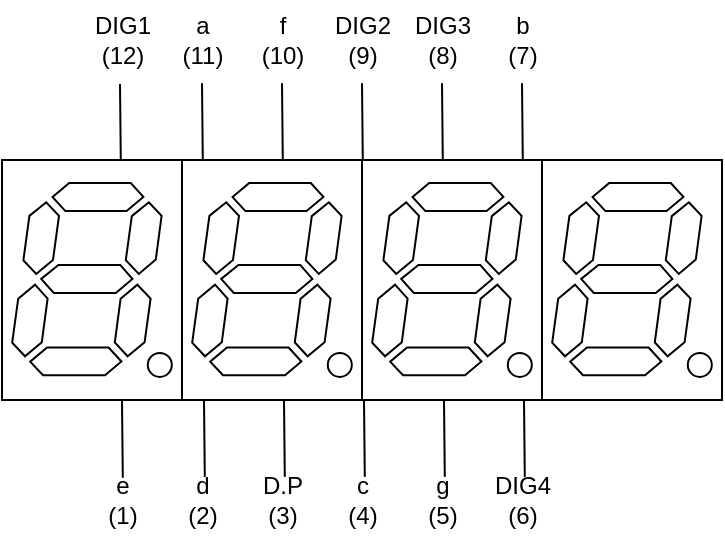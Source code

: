 <mxfile version="20.6.2" type="device"><diagram id="wFs8HGAnGA9m81SQF2eW" name="ページ1"><mxGraphModel dx="444" dy="-666" grid="1" gridSize="10" guides="1" tooltips="1" connect="1" arrows="1" fold="1" page="1" pageScale="1" pageWidth="827" pageHeight="1169" math="0" shadow="0"><root><mxCell id="0"/><mxCell id="1" parent="0"/><mxCell id="2NHGlfRoOKrraPsPSJ70-1" value="" style="rounded=0;whiteSpace=wrap;html=1;" vertex="1" parent="1"><mxGeometry x="400" y="1320" width="90" height="120" as="geometry"/></mxCell><mxCell id="2NHGlfRoOKrraPsPSJ70-2" value="" style="verticalLabelPosition=bottom;shadow=0;dashed=0;align=center;html=1;verticalAlign=top;shape=mxgraph.electrical.opto_electronics.7_segment_display_with_dp;pointerEvents=1;" vertex="1" parent="1"><mxGeometry x="405.1" y="1331.55" width="79.8" height="96.9" as="geometry"/></mxCell><mxCell id="2NHGlfRoOKrraPsPSJ70-3" value="" style="rounded=0;whiteSpace=wrap;html=1;" vertex="1" parent="1"><mxGeometry x="490" y="1320" width="90" height="120" as="geometry"/></mxCell><mxCell id="2NHGlfRoOKrraPsPSJ70-4" value="" style="verticalLabelPosition=bottom;shadow=0;dashed=0;align=center;html=1;verticalAlign=top;shape=mxgraph.electrical.opto_electronics.7_segment_display_with_dp;pointerEvents=1;" vertex="1" parent="1"><mxGeometry x="495.1" y="1331.55" width="79.8" height="96.9" as="geometry"/></mxCell><mxCell id="2NHGlfRoOKrraPsPSJ70-5" value="" style="rounded=0;whiteSpace=wrap;html=1;" vertex="1" parent="1"><mxGeometry x="580" y="1320" width="90" height="120" as="geometry"/></mxCell><mxCell id="2NHGlfRoOKrraPsPSJ70-6" value="" style="verticalLabelPosition=bottom;shadow=0;dashed=0;align=center;html=1;verticalAlign=top;shape=mxgraph.electrical.opto_electronics.7_segment_display_with_dp;pointerEvents=1;" vertex="1" parent="1"><mxGeometry x="585.1" y="1331.55" width="79.8" height="96.9" as="geometry"/></mxCell><mxCell id="2NHGlfRoOKrraPsPSJ70-7" value="" style="rounded=0;whiteSpace=wrap;html=1;" vertex="1" parent="1"><mxGeometry x="670" y="1320" width="90" height="120" as="geometry"/></mxCell><mxCell id="2NHGlfRoOKrraPsPSJ70-8" value="" style="verticalLabelPosition=bottom;shadow=0;dashed=0;align=center;html=1;verticalAlign=top;shape=mxgraph.electrical.opto_electronics.7_segment_display_with_dp;pointerEvents=1;" vertex="1" parent="1"><mxGeometry x="675.1" y="1331.55" width="79.8" height="96.9" as="geometry"/></mxCell><mxCell id="2NHGlfRoOKrraPsPSJ70-9" value="" style="endArrow=none;html=1;rounded=0;exitX=0.66;exitY=-0.013;exitDx=0;exitDy=0;exitPerimeter=0;" edge="1" parent="1"><mxGeometry width="50" height="50" relative="1" as="geometry"><mxPoint x="459.4" y="1320.44" as="sourcePoint"/><mxPoint x="459" y="1282" as="targetPoint"/></mxGeometry></mxCell><mxCell id="2NHGlfRoOKrraPsPSJ70-10" value="" style="endArrow=none;html=1;rounded=0;exitX=0.66;exitY=-0.013;exitDx=0;exitDy=0;exitPerimeter=0;" edge="1" parent="1"><mxGeometry width="50" height="50" relative="1" as="geometry"><mxPoint x="500.4" y="1320" as="sourcePoint"/><mxPoint x="500.0" y="1281.56" as="targetPoint"/></mxGeometry></mxCell><mxCell id="2NHGlfRoOKrraPsPSJ70-11" value="" style="endArrow=none;html=1;rounded=0;exitX=0.66;exitY=-0.013;exitDx=0;exitDy=0;exitPerimeter=0;" edge="1" parent="1"><mxGeometry width="50" height="50" relative="1" as="geometry"><mxPoint x="540.4" y="1320" as="sourcePoint"/><mxPoint x="540.0" y="1281.56" as="targetPoint"/></mxGeometry></mxCell><mxCell id="2NHGlfRoOKrraPsPSJ70-12" value="" style="endArrow=none;html=1;rounded=0;exitX=0.66;exitY=-0.013;exitDx=0;exitDy=0;exitPerimeter=0;" edge="1" parent="1"><mxGeometry width="50" height="50" relative="1" as="geometry"><mxPoint x="580.4" y="1320" as="sourcePoint"/><mxPoint x="580.0" y="1281.56" as="targetPoint"/></mxGeometry></mxCell><mxCell id="2NHGlfRoOKrraPsPSJ70-13" value="" style="endArrow=none;html=1;rounded=0;exitX=0.66;exitY=-0.013;exitDx=0;exitDy=0;exitPerimeter=0;" edge="1" parent="1"><mxGeometry width="50" height="50" relative="1" as="geometry"><mxPoint x="620.4" y="1320" as="sourcePoint"/><mxPoint x="620.0" y="1281.56" as="targetPoint"/></mxGeometry></mxCell><mxCell id="2NHGlfRoOKrraPsPSJ70-14" value="" style="endArrow=none;html=1;rounded=0;exitX=0.66;exitY=-0.013;exitDx=0;exitDy=0;exitPerimeter=0;" edge="1" parent="1"><mxGeometry width="50" height="50" relative="1" as="geometry"><mxPoint x="660.4" y="1320" as="sourcePoint"/><mxPoint x="660.0" y="1281.56" as="targetPoint"/></mxGeometry></mxCell><mxCell id="2NHGlfRoOKrraPsPSJ70-15" value="" style="endArrow=none;html=1;rounded=0;exitX=0.66;exitY=-0.013;exitDx=0;exitDy=0;exitPerimeter=0;" edge="1" parent="1"><mxGeometry width="50" height="50" relative="1" as="geometry"><mxPoint x="460.4" y="1478.88" as="sourcePoint"/><mxPoint x="460.0" y="1440.44" as="targetPoint"/></mxGeometry></mxCell><mxCell id="2NHGlfRoOKrraPsPSJ70-16" value="" style="endArrow=none;html=1;rounded=0;exitX=0.66;exitY=-0.013;exitDx=0;exitDy=0;exitPerimeter=0;" edge="1" parent="1"><mxGeometry width="50" height="50" relative="1" as="geometry"><mxPoint x="501.4" y="1478.44" as="sourcePoint"/><mxPoint x="501" y="1440" as="targetPoint"/></mxGeometry></mxCell><mxCell id="2NHGlfRoOKrraPsPSJ70-17" value="" style="endArrow=none;html=1;rounded=0;exitX=0.66;exitY=-0.013;exitDx=0;exitDy=0;exitPerimeter=0;" edge="1" parent="1"><mxGeometry width="50" height="50" relative="1" as="geometry"><mxPoint x="541.4" y="1478.44" as="sourcePoint"/><mxPoint x="541" y="1440" as="targetPoint"/></mxGeometry></mxCell><mxCell id="2NHGlfRoOKrraPsPSJ70-18" value="" style="endArrow=none;html=1;rounded=0;exitX=0.66;exitY=-0.013;exitDx=0;exitDy=0;exitPerimeter=0;" edge="1" parent="1"><mxGeometry width="50" height="50" relative="1" as="geometry"><mxPoint x="581.4" y="1478.44" as="sourcePoint"/><mxPoint x="581" y="1440" as="targetPoint"/></mxGeometry></mxCell><mxCell id="2NHGlfRoOKrraPsPSJ70-19" value="" style="endArrow=none;html=1;rounded=0;exitX=0.66;exitY=-0.013;exitDx=0;exitDy=0;exitPerimeter=0;" edge="1" parent="1"><mxGeometry width="50" height="50" relative="1" as="geometry"><mxPoint x="621.4" y="1478.44" as="sourcePoint"/><mxPoint x="621" y="1440" as="targetPoint"/></mxGeometry></mxCell><mxCell id="2NHGlfRoOKrraPsPSJ70-20" value="" style="endArrow=none;html=1;rounded=0;exitX=0.66;exitY=-0.013;exitDx=0;exitDy=0;exitPerimeter=0;" edge="1" parent="1"><mxGeometry width="50" height="50" relative="1" as="geometry"><mxPoint x="661.4" y="1478.44" as="sourcePoint"/><mxPoint x="661" y="1440" as="targetPoint"/></mxGeometry></mxCell><mxCell id="2NHGlfRoOKrraPsPSJ70-21" value="e&lt;br&gt;(1)" style="text;html=1;align=center;verticalAlign=middle;resizable=0;points=[];autosize=1;strokeColor=none;fillColor=none;" vertex="1" parent="1"><mxGeometry x="440" y="1470" width="40" height="40" as="geometry"/></mxCell><mxCell id="2NHGlfRoOKrraPsPSJ70-22" value="d&lt;br&gt;(2)" style="text;html=1;align=center;verticalAlign=middle;resizable=0;points=[];autosize=1;strokeColor=none;fillColor=none;" vertex="1" parent="1"><mxGeometry x="480" y="1470" width="40" height="40" as="geometry"/></mxCell><mxCell id="2NHGlfRoOKrraPsPSJ70-23" value="D.P&lt;br&gt;(3)" style="text;html=1;align=center;verticalAlign=middle;resizable=0;points=[];autosize=1;strokeColor=none;fillColor=none;" vertex="1" parent="1"><mxGeometry x="520" y="1470" width="40" height="40" as="geometry"/></mxCell><mxCell id="2NHGlfRoOKrraPsPSJ70-26" value="c&lt;br&gt;(4)" style="text;html=1;align=center;verticalAlign=middle;resizable=0;points=[];autosize=1;strokeColor=none;fillColor=none;" vertex="1" parent="1"><mxGeometry x="560" y="1470" width="40" height="40" as="geometry"/></mxCell><mxCell id="2NHGlfRoOKrraPsPSJ70-27" value="g&lt;br&gt;(5)" style="text;html=1;align=center;verticalAlign=middle;resizable=0;points=[];autosize=1;strokeColor=none;fillColor=none;" vertex="1" parent="1"><mxGeometry x="600" y="1470" width="40" height="40" as="geometry"/></mxCell><mxCell id="2NHGlfRoOKrraPsPSJ70-28" value="DIG4&lt;br&gt;(6)" style="text;html=1;align=center;verticalAlign=middle;resizable=0;points=[];autosize=1;strokeColor=none;fillColor=none;" vertex="1" parent="1"><mxGeometry x="635" y="1470" width="50" height="40" as="geometry"/></mxCell><mxCell id="2NHGlfRoOKrraPsPSJ70-29" value="DIG1&lt;br&gt;(12)" style="text;html=1;align=center;verticalAlign=middle;resizable=0;points=[];autosize=1;strokeColor=none;fillColor=none;" vertex="1" parent="1"><mxGeometry x="435" y="1240" width="50" height="40" as="geometry"/></mxCell><mxCell id="2NHGlfRoOKrraPsPSJ70-30" value="a&lt;br&gt;(11)" style="text;html=1;align=center;verticalAlign=middle;resizable=0;points=[];autosize=1;strokeColor=none;fillColor=none;" vertex="1" parent="1"><mxGeometry x="480" y="1240" width="40" height="40" as="geometry"/></mxCell><mxCell id="2NHGlfRoOKrraPsPSJ70-31" value="f&lt;br&gt;(10)" style="text;html=1;align=center;verticalAlign=middle;resizable=0;points=[];autosize=1;strokeColor=none;fillColor=none;" vertex="1" parent="1"><mxGeometry x="520" y="1240" width="40" height="40" as="geometry"/></mxCell><mxCell id="2NHGlfRoOKrraPsPSJ70-32" value="DIG2&lt;br&gt;(9)" style="text;html=1;align=center;verticalAlign=middle;resizable=0;points=[];autosize=1;strokeColor=none;fillColor=none;" vertex="1" parent="1"><mxGeometry x="555" y="1240" width="50" height="40" as="geometry"/></mxCell><mxCell id="2NHGlfRoOKrraPsPSJ70-33" value="DIG3&lt;br&gt;(8)" style="text;html=1;align=center;verticalAlign=middle;resizable=0;points=[];autosize=1;strokeColor=none;fillColor=none;" vertex="1" parent="1"><mxGeometry x="595" y="1240" width="50" height="40" as="geometry"/></mxCell><mxCell id="2NHGlfRoOKrraPsPSJ70-34" value="b&lt;br&gt;(7)" style="text;html=1;align=center;verticalAlign=middle;resizable=0;points=[];autosize=1;strokeColor=none;fillColor=none;" vertex="1" parent="1"><mxGeometry x="640" y="1240" width="40" height="40" as="geometry"/></mxCell></root></mxGraphModel></diagram></mxfile>